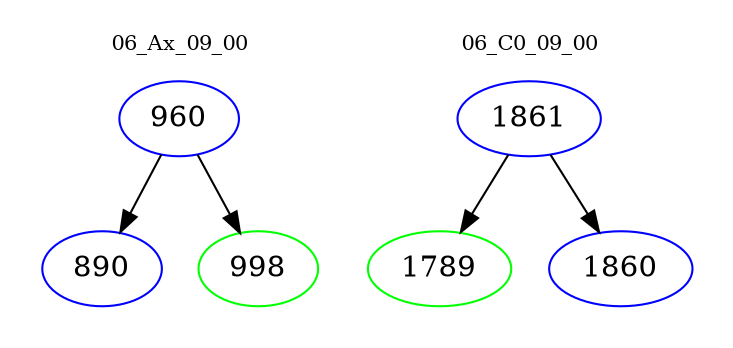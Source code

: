digraph{
subgraph cluster_0 {
color = white
label = "06_Ax_09_00";
fontsize=10;
T0_960 [label="960", color="blue"]
T0_960 -> T0_890 [color="black"]
T0_890 [label="890", color="blue"]
T0_960 -> T0_998 [color="black"]
T0_998 [label="998", color="green"]
}
subgraph cluster_1 {
color = white
label = "06_C0_09_00";
fontsize=10;
T1_1861 [label="1861", color="blue"]
T1_1861 -> T1_1789 [color="black"]
T1_1789 [label="1789", color="green"]
T1_1861 -> T1_1860 [color="black"]
T1_1860 [label="1860", color="blue"]
}
}
